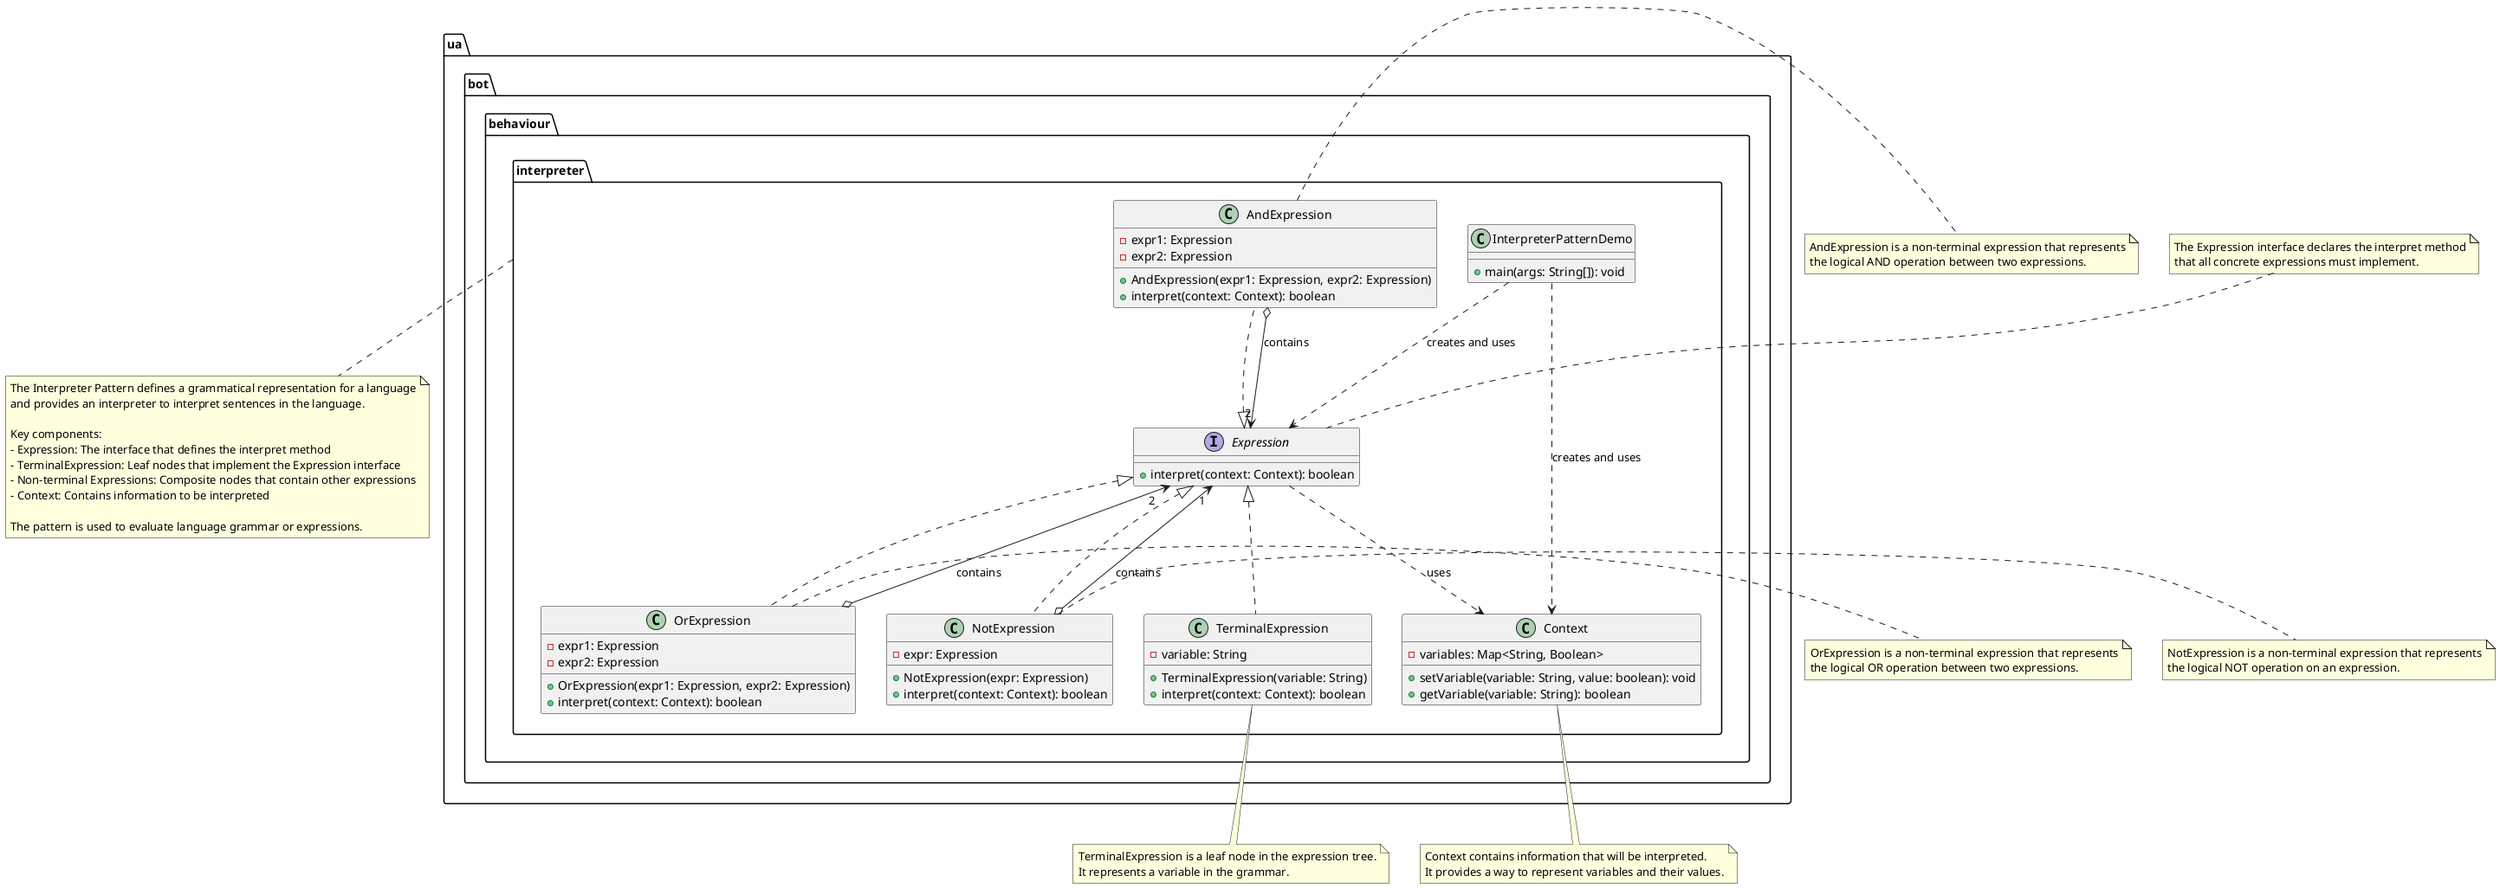 @startuml Interpreter Pattern

package "ua.bot.behaviour.interpreter" {
    ' Expression interface
    interface "Expression" {
        +interpret(context: Context): boolean
    }
    
    ' Terminal Expression
    class "TerminalExpression" {
        -variable: String
        +TerminalExpression(variable: String)
        +interpret(context: Context): boolean
    }
    
    ' Non-terminal Expressions
    class "AndExpression" {
        -expr1: Expression
        -expr2: Expression
        +AndExpression(expr1: Expression, expr2: Expression)
        +interpret(context: Context): boolean
    }
    
    class "OrExpression" {
        -expr1: Expression
        -expr2: Expression
        +OrExpression(expr1: Expression, expr2: Expression)
        +interpret(context: Context): boolean
    }
    
    class "NotExpression" {
        -expr: Expression
        +NotExpression(expr: Expression)
        +interpret(context: Context): boolean
    }
    
    ' Context
    class "Context" {
        -variables: Map<String, Boolean>
        +setVariable(variable: String, value: boolean): void
        +getVariable(variable: String): boolean
    }
    
    ' Client
    class "InterpreterPatternDemo" {
        +main(args: String[]): void
    }
    
    ' Relationships
    Expression <|.. TerminalExpression
    Expression <|.. AndExpression
    Expression <|.. OrExpression
    Expression <|.. NotExpression
    
    AndExpression o--> "2" Expression : contains
    OrExpression o--> "2" Expression : contains
    NotExpression o--> "1" Expression : contains
    
    InterpreterPatternDemo ..> Expression : creates and uses
    InterpreterPatternDemo ..> Context : creates and uses
    
    Expression ..> Context : uses
}

note top of Expression
  The Expression interface declares the interpret method
  that all concrete expressions must implement.
end note

note bottom of TerminalExpression
  TerminalExpression is a leaf node in the expression tree.
  It represents a variable in the grammar.
end note

note right of AndExpression
  AndExpression is a non-terminal expression that represents
  the logical AND operation between two expressions.
end note

note right of OrExpression
  OrExpression is a non-terminal expression that represents
  the logical OR operation between two expressions.
end note

note right of NotExpression
  NotExpression is a non-terminal expression that represents
  the logical NOT operation on an expression.
end note

note bottom of Context
  Context contains information that will be interpreted.
  It provides a way to represent variables and their values.
end note

note bottom of ua.bot.behaviour.interpreter
  The Interpreter Pattern defines a grammatical representation for a language
  and provides an interpreter to interpret sentences in the language.
  
  Key components:
  - Expression: The interface that defines the interpret method
  - TerminalExpression: Leaf nodes that implement the Expression interface
  - Non-terminal Expressions: Composite nodes that contain other expressions
  - Context: Contains information to be interpreted
  
  The pattern is used to evaluate language grammar or expressions.
end note

@enduml
